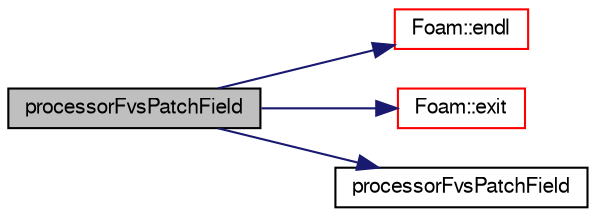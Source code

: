digraph "processorFvsPatchField"
{
  bgcolor="transparent";
  edge [fontname="FreeSans",fontsize="10",labelfontname="FreeSans",labelfontsize="10"];
  node [fontname="FreeSans",fontsize="10",shape=record];
  rankdir="LR";
  Node57 [label="processorFvsPatchField",height=0.2,width=0.4,color="black", fillcolor="grey75", style="filled", fontcolor="black"];
  Node57 -> Node58 [color="midnightblue",fontsize="10",style="solid",fontname="FreeSans"];
  Node58 [label="Foam::endl",height=0.2,width=0.4,color="red",URL="$a21124.html#a2db8fe02a0d3909e9351bb4275b23ce4",tooltip="Add newline and flush stream. "];
  Node57 -> Node60 [color="midnightblue",fontsize="10",style="solid",fontname="FreeSans"];
  Node60 [label="Foam::exit",height=0.2,width=0.4,color="red",URL="$a21124.html#a06ca7250d8e89caf05243ec094843642"];
  Node57 -> Node105 [color="midnightblue",fontsize="10",style="solid",fontname="FreeSans"];
  Node105 [label="processorFvsPatchField",height=0.2,width=0.4,color="black",URL="$a22406.html#a0e0d09b621fb20aca1510599cdd90fbb",tooltip="Construct from patch and internal field. "];
}
